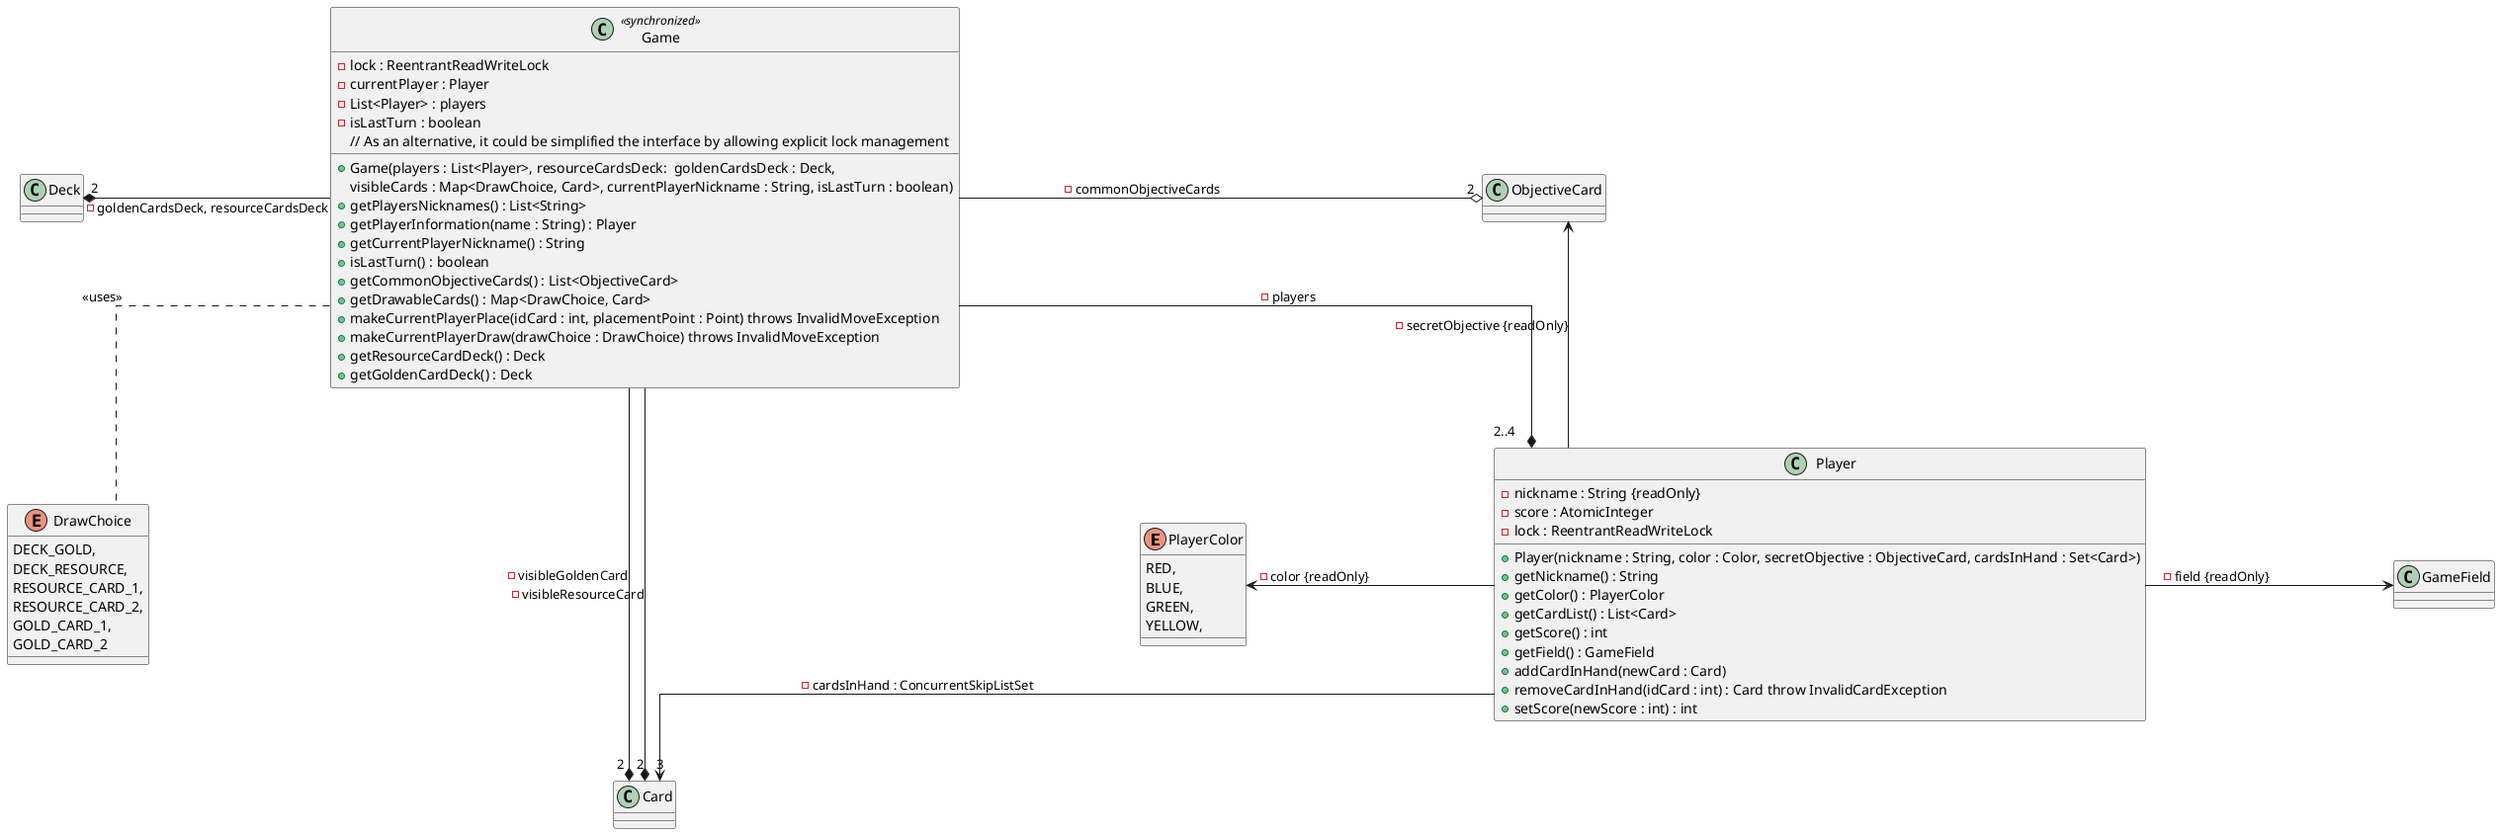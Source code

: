 @startuml

!startsub GAME
skinparam linetype ortho
skinparam nodesep 250
skinparam ranksep 60

enum PlayerColor {
    RED,
    BLUE,
    GREEN,
    YELLOW,
}

enum DrawChoice {
    DECK_GOLD,
    DECK_RESOURCE,
    RESOURCE_CARD_1,
    RESOURCE_CARD_2,
    GOLD_CARD_1,
    GOLD_CARD_2
}

class Game <<synchronized>> {
    - lock : ReentrantReadWriteLock
    - currentPlayer : Player
    - List<Player> : players
    - isLastTurn : boolean
    + Game(players : List<Player>, resourceCardsDeck:  goldenCardsDeck : Deck,
    visibleCards : Map<DrawChoice, Card>, currentPlayerNickname : String, isLastTurn : boolean)
    + getPlayersNicknames() : List<String>
    + getPlayerInformation(name : String) : Player
    + getCurrentPlayerNickname() : String
    + isLastTurn() : boolean
    + getCommonObjectiveCards() : List<ObjectiveCard>
    + getDrawableCards() : Map<DrawChoice, Card>
    + makeCurrentPlayerPlace(idCard : int, placementPoint : Point) throws InvalidMoveException
    + makeCurrentPlayerDraw(drawChoice : DrawChoice) throws InvalidMoveException
    + getResourceCardDeck() : Deck
    + getGoldenCardDeck() : Deck
    // As an alternative, it could be simplified the interface by allowing explicit lock management
}

class Player {
    - nickname : String {readOnly}
    - score : AtomicInteger
    - lock : ReentrantReadWriteLock
    + Player(nickname : String, color : Color, secretObjective : ObjectiveCard, cardsInHand : Set<Card>)
    + getNickname() : String
    + getColor() : PlayerColor
    + getCardList() : List<Card>
    + getScore() : int
    + getField() : GameField
    + addCardInHand(newCard : Card)
    + removeCardInHand(idCard : int) : Card throw InvalidCardException
    + setScore(newScore : int) : int
}
'note top: getCardList() returns card in the same position used by removeCard()

Player -l-> PlayerColor : - color {readOnly}
Player -u-> ObjectiveCard : - secretObjective {readOnly}
Player --> "3" Card : - cardsInHand : ConcurrentSkipListSet
Player -r-> GameField : - field {readOnly}

Game .. DrawChoice : <<uses>>
Game -d-* "2..4" Player : - players
Game -l-* "2" Deck : - goldenCardsDeck, resourceCardsDeck
Game --* "2" Card : - visibleGoldenCard
Game --* "2" Card : - visibleResourceCard
Game -r-o "2" ObjectiveCard : - commonObjectiveCards

!endsub

@enduml